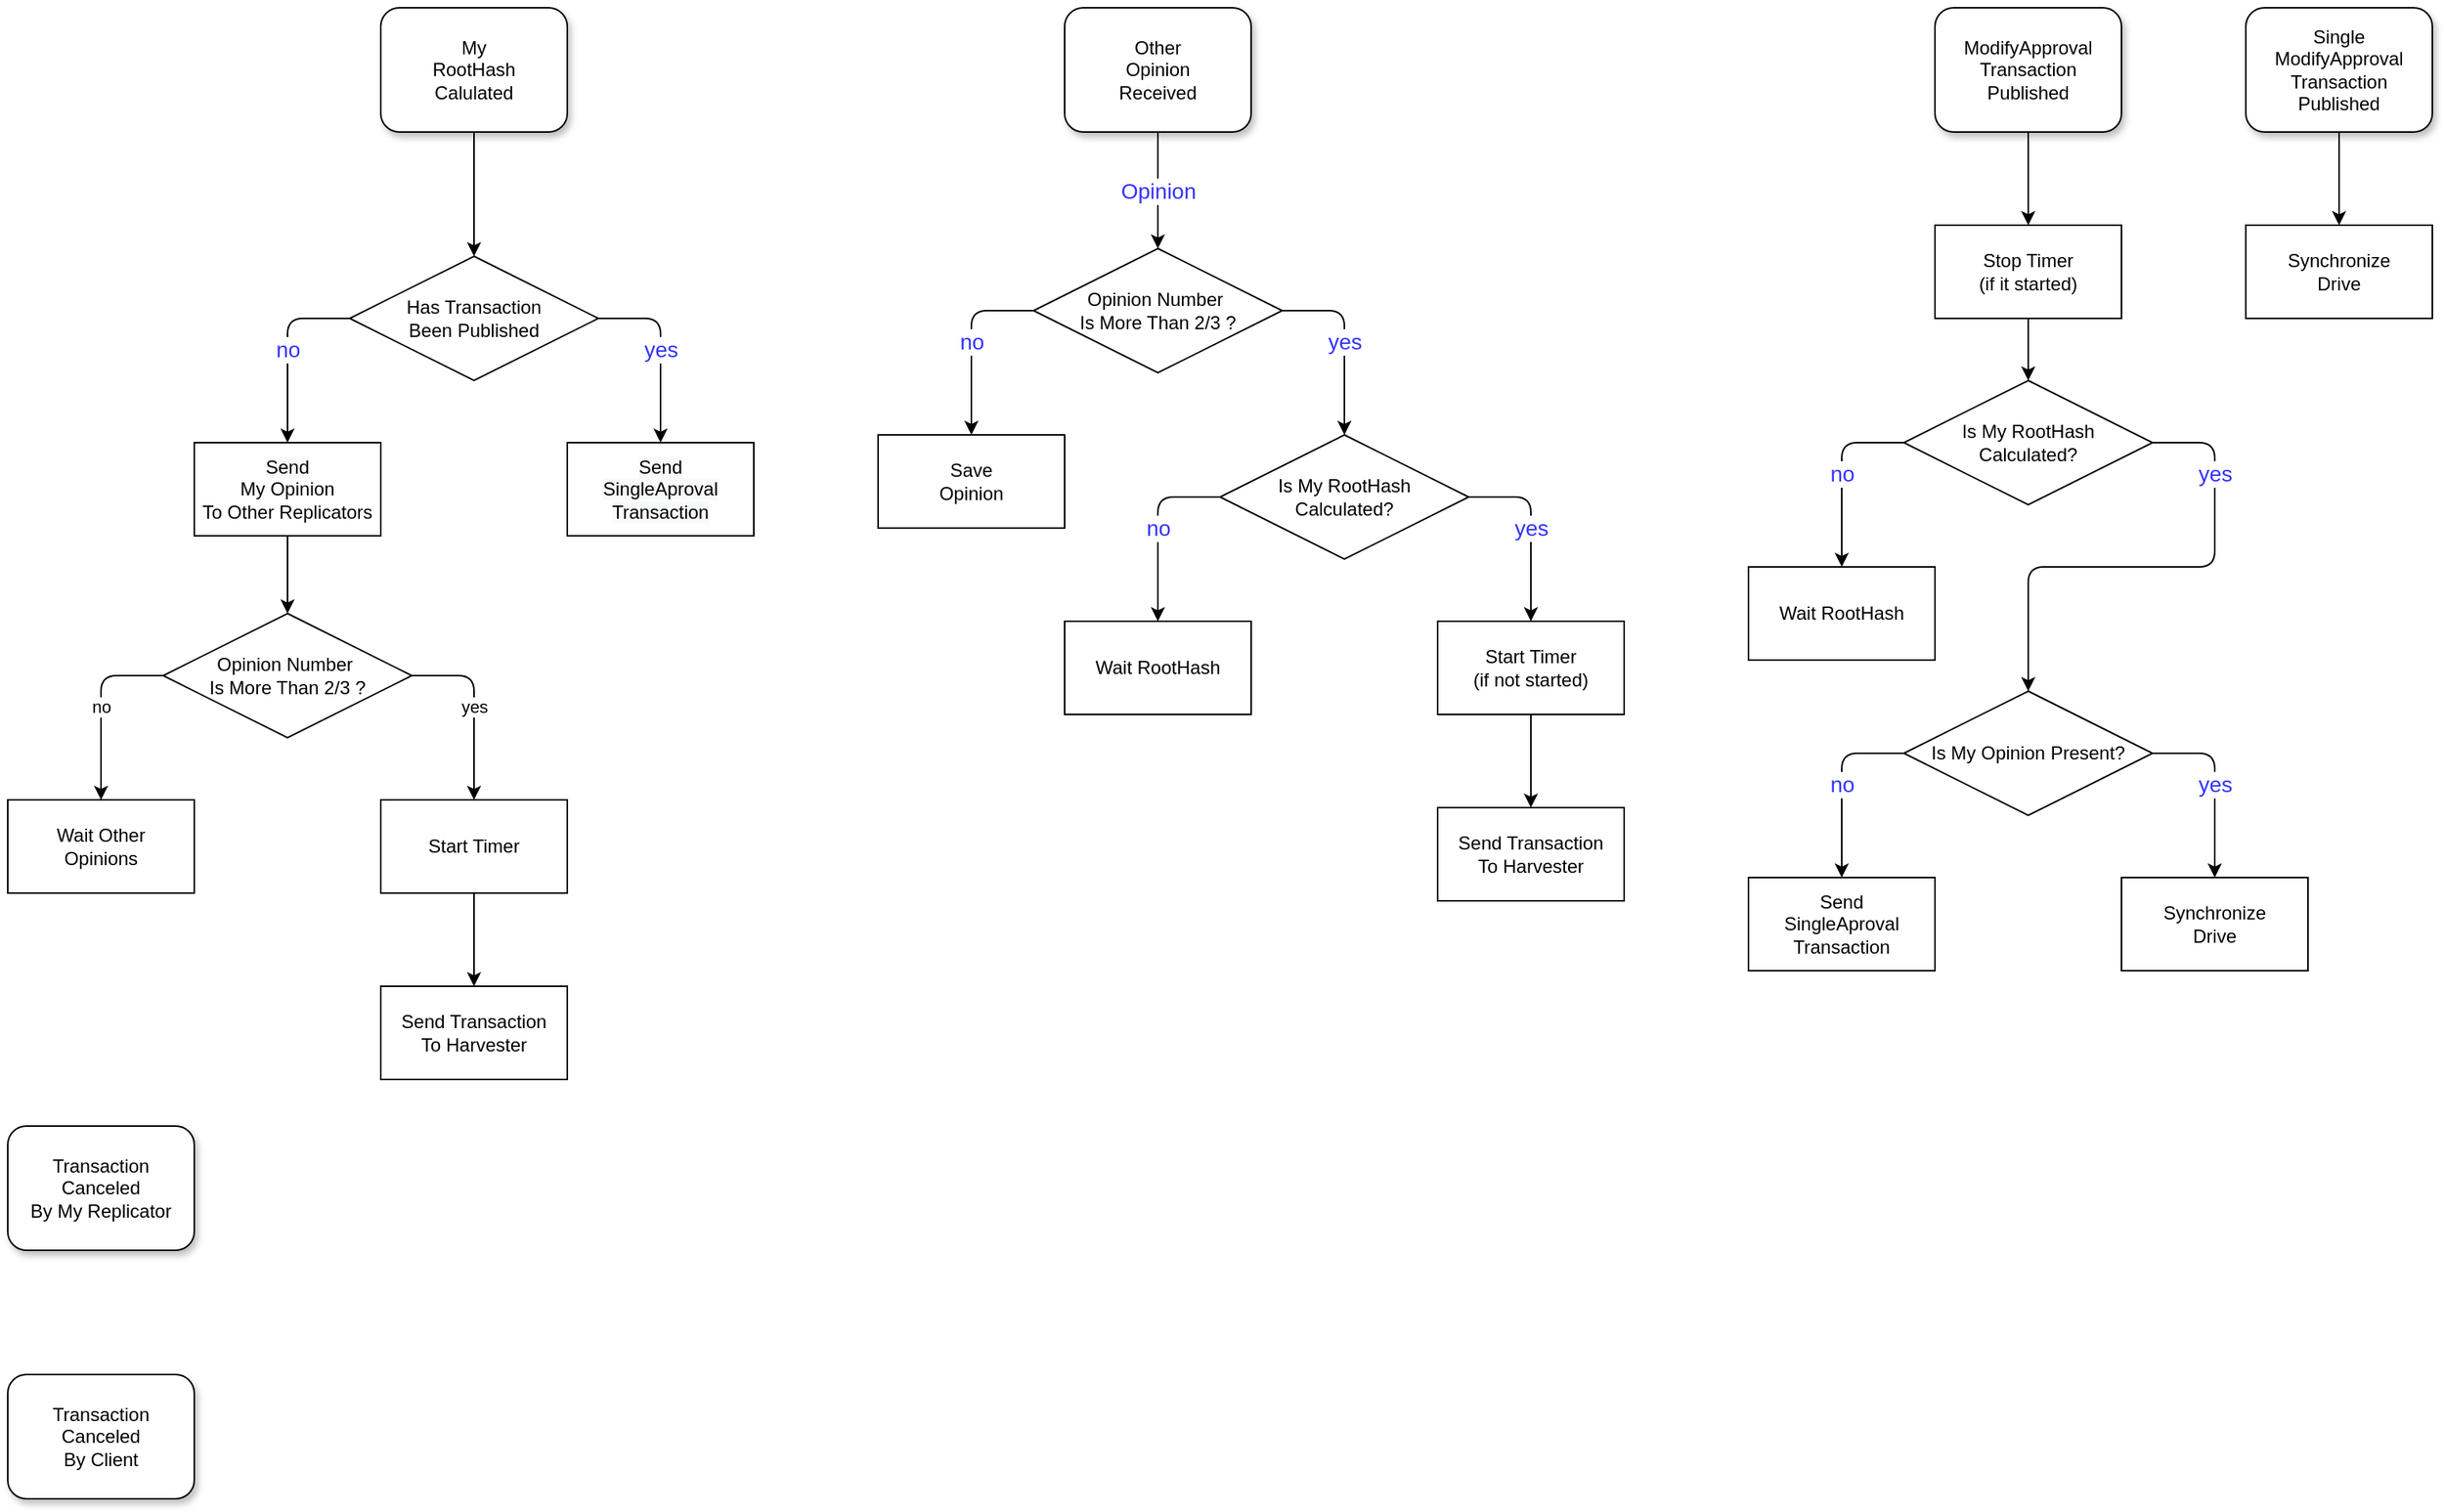 <mxfile version="15.2.7" type="device"><diagram id="3hxzyZlekJFAknyL-_68" name="Page-1"><mxGraphModel dx="1504" dy="924" grid="1" gridSize="10" guides="1" tooltips="1" connect="1" arrows="1" fold="1" page="1" pageScale="1" pageWidth="827" pageHeight="1169" math="0" shadow="0"><root><mxCell id="0"/><mxCell id="1" parent="0"/><mxCell id="JMEFJzcEO7WekP3bRmoO-1" value="My&lt;br&gt;RootHash&lt;br&gt;Calulated" style="rounded=1;whiteSpace=wrap;html=1;glass=0;shadow=1;" parent="1" vertex="1"><mxGeometry x="280" y="40" width="120" height="80" as="geometry"/></mxCell><mxCell id="JMEFJzcEO7WekP3bRmoO-2" value="ModifyApproval&lt;br&gt;Transaction&lt;br&gt;Published" style="rounded=1;whiteSpace=wrap;html=1;shadow=1;sketch=0;" parent="1" vertex="1"><mxGeometry x="1280" y="40" width="120" height="80" as="geometry"/></mxCell><mxCell id="JMEFJzcEO7WekP3bRmoO-3" value="Other&lt;br&gt;Opinion&lt;br&gt;Received" style="rounded=1;whiteSpace=wrap;html=1;shadow=1;" parent="1" vertex="1"><mxGeometry x="720" y="40" width="120" height="80" as="geometry"/></mxCell><mxCell id="JMEFJzcEO7WekP3bRmoO-5" value="Opinion" style="endArrow=classic;html=1;entryX=0.5;entryY=0;entryDx=0;entryDy=0;exitX=0.5;exitY=1;exitDx=0;exitDy=0;fontSize=14;fontColor=#3333FF;" parent="1" source="JMEFJzcEO7WekP3bRmoO-3" target="JMEFJzcEO7WekP3bRmoO-6" edge="1"><mxGeometry width="50" height="50" relative="1" as="geometry"><mxPoint x="1070" y="120" as="sourcePoint"/><mxPoint x="780" y="190" as="targetPoint"/><Array as="points"><mxPoint x="780" y="150"/></Array></mxGeometry></mxCell><mxCell id="JMEFJzcEO7WekP3bRmoO-6" value="Opinion Number&amp;nbsp;&lt;br&gt;Is More Than 2/3 ?" style="rhombus;whiteSpace=wrap;html=1;" parent="1" vertex="1"><mxGeometry x="700" y="195" width="160" height="80" as="geometry"/></mxCell><mxCell id="JMEFJzcEO7WekP3bRmoO-7" value="yes" style="endArrow=classic;html=1;exitX=1;exitY=0.5;exitDx=0;exitDy=0;fontSize=14;fontColor=#3333FF;" parent="1" source="JMEFJzcEO7WekP3bRmoO-6" edge="1"><mxGeometry width="50" height="50" relative="1" as="geometry"><mxPoint x="850" y="375" as="sourcePoint"/><mxPoint x="900" y="315" as="targetPoint"/><Array as="points"><mxPoint x="900" y="235"/></Array></mxGeometry></mxCell><mxCell id="JMEFJzcEO7WekP3bRmoO-8" value="no" style="endArrow=classic;html=1;exitX=0;exitY=0.5;exitDx=0;exitDy=0;fontSize=14;fontColor=#3333FF;" parent="1" source="JMEFJzcEO7WekP3bRmoO-6" edge="1"><mxGeometry width="50" height="50" relative="1" as="geometry"><mxPoint x="550" y="385" as="sourcePoint"/><mxPoint x="660" y="315" as="targetPoint"/><Array as="points"><mxPoint x="660" y="235"/></Array></mxGeometry></mxCell><mxCell id="JMEFJzcEO7WekP3bRmoO-9" value="Save&lt;br&gt;Opinion" style="rounded=0;whiteSpace=wrap;html=1;shadow=0;glass=0;sketch=0;" parent="1" vertex="1"><mxGeometry x="600" y="315" width="120" height="60" as="geometry"/></mxCell><mxCell id="JMEFJzcEO7WekP3bRmoO-10" value="Is My RootHash&lt;br&gt;Calculated?" style="rhombus;whiteSpace=wrap;html=1;" parent="1" vertex="1"><mxGeometry x="820" y="315" width="160" height="80" as="geometry"/></mxCell><mxCell id="JMEFJzcEO7WekP3bRmoO-11" value="yes" style="endArrow=classic;html=1;exitX=1;exitY=0.5;exitDx=0;exitDy=0;fontSize=14;fontColor=#3333FF;" parent="1" edge="1"><mxGeometry width="50" height="50" relative="1" as="geometry"><mxPoint x="980" y="355" as="sourcePoint"/><mxPoint x="1020" y="435" as="targetPoint"/><Array as="points"><mxPoint x="1020" y="355"/></Array></mxGeometry></mxCell><mxCell id="JMEFJzcEO7WekP3bRmoO-12" value="no" style="endArrow=classic;html=1;exitX=0;exitY=0.5;exitDx=0;exitDy=0;fontSize=14;fontColor=#3333FF;" parent="1" edge="1"><mxGeometry width="50" height="50" relative="1" as="geometry"><mxPoint x="820" y="355" as="sourcePoint"/><mxPoint x="780" y="435" as="targetPoint"/><Array as="points"><mxPoint x="780" y="355"/></Array></mxGeometry></mxCell><mxCell id="JMEFJzcEO7WekP3bRmoO-13" value="Wait RootHash" style="rounded=0;whiteSpace=wrap;html=1;shadow=0;glass=0;sketch=0;" parent="1" vertex="1"><mxGeometry x="720" y="435" width="120" height="60" as="geometry"/></mxCell><mxCell id="JMEFJzcEO7WekP3bRmoO-14" value="Start Timer&lt;br&gt;(if not started)" style="rounded=0;whiteSpace=wrap;html=1;shadow=0;glass=0;sketch=0;" parent="1" vertex="1"><mxGeometry x="960" y="435" width="120" height="60" as="geometry"/></mxCell><mxCell id="JMEFJzcEO7WekP3bRmoO-15" value="&lt;span&gt;Send Transaction&lt;/span&gt;&lt;br&gt;&lt;span&gt;To Harvester&lt;/span&gt;" style="rounded=0;whiteSpace=wrap;html=1;shadow=0;glass=0;sketch=0;" parent="1" vertex="1"><mxGeometry x="960" y="555" width="120" height="60" as="geometry"/></mxCell><mxCell id="JMEFJzcEO7WekP3bRmoO-16" value="" style="endArrow=classic;html=1;" parent="1" edge="1"><mxGeometry width="50" height="50" relative="1" as="geometry"><mxPoint x="1020" y="495" as="sourcePoint"/><mxPoint x="1020" y="555" as="targetPoint"/></mxGeometry></mxCell><mxCell id="JMEFJzcEO7WekP3bRmoO-19" value="Opinion Number&amp;nbsp;&lt;br&gt;Is More Than 2/3 ?" style="rhombus;whiteSpace=wrap;html=1;" parent="1" vertex="1"><mxGeometry x="140" y="430" width="160" height="80" as="geometry"/></mxCell><mxCell id="JMEFJzcEO7WekP3bRmoO-20" value="no" style="endArrow=classic;html=1;exitX=0;exitY=0.5;exitDx=0;exitDy=0;" parent="1" edge="1"><mxGeometry width="50" height="50" relative="1" as="geometry"><mxPoint x="140" y="470" as="sourcePoint"/><mxPoint x="100" y="550" as="targetPoint"/><Array as="points"><mxPoint x="100" y="470"/></Array></mxGeometry></mxCell><mxCell id="JMEFJzcEO7WekP3bRmoO-21" value="yes" style="endArrow=classic;html=1;exitX=1;exitY=0.5;exitDx=0;exitDy=0;" parent="1" edge="1"><mxGeometry width="50" height="50" relative="1" as="geometry"><mxPoint x="300" y="470" as="sourcePoint"/><mxPoint x="340" y="550" as="targetPoint"/><Array as="points"><mxPoint x="340" y="470"/></Array></mxGeometry></mxCell><mxCell id="JMEFJzcEO7WekP3bRmoO-23" value="Wait Other&lt;br&gt;Opinions" style="rounded=0;whiteSpace=wrap;html=1;shadow=0;glass=0;sketch=0;" parent="1" vertex="1"><mxGeometry x="40" y="550" width="120" height="60" as="geometry"/></mxCell><mxCell id="JMEFJzcEO7WekP3bRmoO-24" value="Start Timer" style="rounded=0;whiteSpace=wrap;html=1;shadow=0;glass=0;sketch=0;" parent="1" vertex="1"><mxGeometry x="280" y="550" width="120" height="60" as="geometry"/></mxCell><mxCell id="JMEFJzcEO7WekP3bRmoO-25" value="&lt;span&gt;Send Transaction&lt;/span&gt;&lt;br&gt;&lt;span&gt;To Harvester&lt;/span&gt;" style="rounded=0;whiteSpace=wrap;html=1;shadow=0;glass=0;sketch=0;" parent="1" vertex="1"><mxGeometry x="280" y="670" width="120" height="60" as="geometry"/></mxCell><mxCell id="JMEFJzcEO7WekP3bRmoO-26" value="" style="endArrow=classic;html=1;" parent="1" edge="1"><mxGeometry width="50" height="50" relative="1" as="geometry"><mxPoint x="340" y="610" as="sourcePoint"/><mxPoint x="340" y="670" as="targetPoint"/></mxGeometry></mxCell><mxCell id="JMEFJzcEO7WekP3bRmoO-27" value="" style="endArrow=classic;html=1;exitX=0.5;exitY=1;exitDx=0;exitDy=0;entryX=0.5;entryY=0;entryDx=0;entryDy=0;" parent="1" source="JMEFJzcEO7WekP3bRmoO-1" target="JMEFJzcEO7WekP3bRmoO-34" edge="1"><mxGeometry width="50" height="50" relative="1" as="geometry"><mxPoint x="160" y="210" as="sourcePoint"/><mxPoint x="340" y="190" as="targetPoint"/></mxGeometry></mxCell><mxCell id="JMEFJzcEO7WekP3bRmoO-30" value="Send&lt;br&gt;SingleAproval&lt;br&gt;Transaction" style="rounded=0;whiteSpace=wrap;html=1;shadow=0;glass=0;sketch=0;" parent="1" vertex="1"><mxGeometry x="1160" y="600" width="120" height="60" as="geometry"/></mxCell><mxCell id="JMEFJzcEO7WekP3bRmoO-31" value="Is My RootHash&lt;br&gt;Calculated?" style="rhombus;whiteSpace=wrap;html=1;" parent="1" vertex="1"><mxGeometry x="1260" y="280" width="160" height="80" as="geometry"/></mxCell><mxCell id="JMEFJzcEO7WekP3bRmoO-32" value="no" style="endArrow=classic;html=1;exitX=0;exitY=0.5;exitDx=0;exitDy=0;fontSize=14;fontColor=#3333FF;" parent="1" edge="1"><mxGeometry width="50" height="50" relative="1" as="geometry"><mxPoint x="1260" y="320" as="sourcePoint"/><mxPoint x="1220" y="400" as="targetPoint"/><Array as="points"><mxPoint x="1220" y="320"/></Array></mxGeometry></mxCell><mxCell id="JMEFJzcEO7WekP3bRmoO-33" value="Stop Timer&lt;br&gt;(if it started)" style="rounded=0;whiteSpace=wrap;html=1;shadow=0;glass=0;sketch=0;" parent="1" vertex="1"><mxGeometry x="1280" y="180" width="120" height="60" as="geometry"/></mxCell><mxCell id="JMEFJzcEO7WekP3bRmoO-34" value="Has Transaction&lt;br&gt;Been Published" style="rhombus;whiteSpace=wrap;html=1;" parent="1" vertex="1"><mxGeometry x="260" y="200" width="160" height="80" as="geometry"/></mxCell><mxCell id="JMEFJzcEO7WekP3bRmoO-35" value="no" style="endArrow=classic;html=1;exitX=0;exitY=0.5;exitDx=0;exitDy=0;fontSize=14;fontColor=#3333FF;" parent="1" edge="1"><mxGeometry width="50" height="50" relative="1" as="geometry"><mxPoint x="260" y="240" as="sourcePoint"/><mxPoint x="220" y="320" as="targetPoint"/><Array as="points"><mxPoint x="220" y="240"/></Array></mxGeometry></mxCell><mxCell id="JMEFJzcEO7WekP3bRmoO-36" value="yes" style="endArrow=classic;html=1;exitX=1;exitY=0.5;exitDx=0;exitDy=0;fontSize=14;fontColor=#3333FF;" parent="1" edge="1"><mxGeometry width="50" height="50" relative="1" as="geometry"><mxPoint x="420" y="240" as="sourcePoint"/><mxPoint x="460" y="320" as="targetPoint"/><Array as="points"><mxPoint x="460" y="240"/></Array></mxGeometry></mxCell><mxCell id="JMEFJzcEO7WekP3bRmoO-37" value="&lt;span style=&quot;color: rgb(0 , 0 , 0) ; font-family: &amp;#34;helvetica&amp;#34; ; font-size: 12px ; font-style: normal ; font-weight: 400 ; letter-spacing: normal ; text-align: center ; text-indent: 0px ; text-transform: none ; word-spacing: 0px ; background-color: rgb(248 , 249 , 250) ; display: inline ; float: none&quot;&gt;Send&lt;/span&gt;&lt;br style=&quot;color: rgb(0 , 0 , 0) ; font-family: &amp;#34;helvetica&amp;#34; ; font-size: 12px ; font-style: normal ; font-weight: 400 ; letter-spacing: normal ; text-align: center ; text-indent: 0px ; text-transform: none ; word-spacing: 0px ; background-color: rgb(248 , 249 , 250)&quot;&gt;&lt;span style=&quot;color: rgb(0 , 0 , 0) ; font-family: &amp;#34;helvetica&amp;#34; ; font-size: 12px ; font-style: normal ; font-weight: 400 ; letter-spacing: normal ; text-align: center ; text-indent: 0px ; text-transform: none ; word-spacing: 0px ; background-color: rgb(248 , 249 , 250) ; display: inline ; float: none&quot;&gt;SingleAproval&lt;/span&gt;&lt;br style=&quot;color: rgb(0 , 0 , 0) ; font-family: &amp;#34;helvetica&amp;#34; ; font-size: 12px ; font-style: normal ; font-weight: 400 ; letter-spacing: normal ; text-align: center ; text-indent: 0px ; text-transform: none ; word-spacing: 0px ; background-color: rgb(248 , 249 , 250)&quot;&gt;&lt;span style=&quot;color: rgb(0 , 0 , 0) ; font-family: &amp;#34;helvetica&amp;#34; ; font-size: 12px ; font-style: normal ; font-weight: 400 ; letter-spacing: normal ; text-align: center ; text-indent: 0px ; text-transform: none ; word-spacing: 0px ; background-color: rgb(248 , 249 , 250) ; display: inline ; float: none&quot;&gt;Transaction&lt;/span&gt;" style="rounded=0;whiteSpace=wrap;html=1;shadow=0;glass=0;sketch=0;" parent="1" vertex="1"><mxGeometry x="400" y="320" width="120" height="60" as="geometry"/></mxCell><mxCell id="JMEFJzcEO7WekP3bRmoO-38" value="Wait RootHash" style="rounded=0;whiteSpace=wrap;html=1;shadow=0;glass=0;sketch=0;" parent="1" vertex="1"><mxGeometry x="1160" y="400" width="120" height="60" as="geometry"/></mxCell><mxCell id="JMEFJzcEO7WekP3bRmoO-39" value="" style="endArrow=classic;html=1;exitX=0.5;exitY=1;exitDx=0;exitDy=0;entryX=0.5;entryY=0;entryDx=0;entryDy=0;" parent="1" source="JMEFJzcEO7WekP3bRmoO-2" target="JMEFJzcEO7WekP3bRmoO-33" edge="1"><mxGeometry width="50" height="50" relative="1" as="geometry"><mxPoint x="1190" y="750" as="sourcePoint"/><mxPoint x="1240" y="700" as="targetPoint"/></mxGeometry></mxCell><mxCell id="JMEFJzcEO7WekP3bRmoO-40" value="" style="endArrow=classic;html=1;exitX=0.5;exitY=1;exitDx=0;exitDy=0;" parent="1" source="JMEFJzcEO7WekP3bRmoO-33" target="JMEFJzcEO7WekP3bRmoO-31" edge="1"><mxGeometry width="50" height="50" relative="1" as="geometry"><mxPoint x="1490" y="290" as="sourcePoint"/><mxPoint x="1540" y="240" as="targetPoint"/></mxGeometry></mxCell><mxCell id="JMEFJzcEO7WekP3bRmoO-41" value="yes" style="endArrow=classic;html=1;exitX=1;exitY=0.5;exitDx=0;exitDy=0;fontSize=14;fontColor=#3333FF;entryX=0.5;entryY=0;entryDx=0;entryDy=0;" parent="1" target="VQsclywmffaOFnbAgXFg-1" edge="1"><mxGeometry x="-0.625" width="50" height="50" relative="1" as="geometry"><mxPoint x="1420" y="320" as="sourcePoint"/><mxPoint x="1460" y="480" as="targetPoint"/><Array as="points"><mxPoint x="1460" y="320"/><mxPoint x="1460" y="400"/><mxPoint x="1340" y="400"/></Array><mxPoint as="offset"/></mxGeometry></mxCell><mxCell id="JMEFJzcEO7WekP3bRmoO-48" value="Single&lt;br&gt;ModifyApproval&lt;br&gt;Transaction&lt;br&gt;Published" style="rounded=1;whiteSpace=wrap;html=1;shadow=1;sketch=0;" parent="1" vertex="1"><mxGeometry x="1480" y="40" width="120" height="80" as="geometry"/></mxCell><mxCell id="VQsclywmffaOFnbAgXFg-1" value="Is My Opinion Present?" style="rhombus;whiteSpace=wrap;html=1;" parent="1" vertex="1"><mxGeometry x="1260" y="480" width="160" height="80" as="geometry"/></mxCell><mxCell id="VQsclywmffaOFnbAgXFg-2" value="no" style="endArrow=classic;html=1;exitX=0;exitY=0.5;exitDx=0;exitDy=0;fontSize=14;fontColor=#3333FF;" parent="1" edge="1"><mxGeometry width="50" height="50" relative="1" as="geometry"><mxPoint x="1260" y="520" as="sourcePoint"/><mxPoint x="1220" y="600" as="targetPoint"/><Array as="points"><mxPoint x="1220" y="520"/></Array></mxGeometry></mxCell><mxCell id="VQsclywmffaOFnbAgXFg-3" value="yes" style="endArrow=classic;html=1;exitX=1;exitY=0.5;exitDx=0;exitDy=0;fontSize=14;fontColor=#3333FF;" parent="1" edge="1"><mxGeometry width="50" height="50" relative="1" as="geometry"><mxPoint x="1420" y="520" as="sourcePoint"/><mxPoint x="1460" y="600" as="targetPoint"/><Array as="points"><mxPoint x="1460" y="520"/></Array></mxGeometry></mxCell><mxCell id="VQsclywmffaOFnbAgXFg-4" value="Synchronize&lt;br&gt;Drive" style="rounded=0;whiteSpace=wrap;html=1;shadow=0;glass=0;sketch=0;" parent="1" vertex="1"><mxGeometry x="1400" y="600" width="120" height="60" as="geometry"/></mxCell><mxCell id="VQsclywmffaOFnbAgXFg-6" value="Transaction&lt;br&gt;Canceled&lt;br&gt;By My Replicator" style="rounded=1;whiteSpace=wrap;html=1;glass=0;shadow=1;" parent="1" vertex="1"><mxGeometry x="40" y="760" width="120" height="80" as="geometry"/></mxCell><mxCell id="VQsclywmffaOFnbAgXFg-7" value="Transaction&lt;br&gt;Canceled&lt;br&gt;By Client" style="rounded=1;whiteSpace=wrap;html=1;glass=0;shadow=1;" parent="1" vertex="1"><mxGeometry x="40" y="920" width="120" height="80" as="geometry"/></mxCell><mxCell id="EvXteiSqE8ztGM5SMhLt-1" value="Synchronize&lt;br&gt;Drive" style="rounded=0;whiteSpace=wrap;html=1;shadow=0;glass=0;sketch=0;" vertex="1" parent="1"><mxGeometry x="1480" y="180" width="120" height="60" as="geometry"/></mxCell><mxCell id="EvXteiSqE8ztGM5SMhLt-2" value="" style="endArrow=classic;html=1;exitX=0.5;exitY=1;exitDx=0;exitDy=0;entryX=0.5;entryY=0;entryDx=0;entryDy=0;" edge="1" parent="1" source="JMEFJzcEO7WekP3bRmoO-48" target="EvXteiSqE8ztGM5SMhLt-1"><mxGeometry width="50" height="50" relative="1" as="geometry"><mxPoint x="1090" y="510" as="sourcePoint"/><mxPoint x="1140" y="460" as="targetPoint"/></mxGeometry></mxCell><mxCell id="EvXteiSqE8ztGM5SMhLt-3" value="&lt;span style=&quot;color: rgb(0 , 0 , 0) ; font-family: &amp;#34;helvetica&amp;#34; ; font-size: 12px ; font-style: normal ; font-weight: 400 ; letter-spacing: normal ; text-align: center ; text-indent: 0px ; text-transform: none ; word-spacing: 0px ; background-color: rgb(248 , 249 , 250) ; display: inline ; float: none&quot;&gt;Send&lt;/span&gt;&lt;br style=&quot;color: rgb(0 , 0 , 0) ; font-family: &amp;#34;helvetica&amp;#34; ; font-size: 12px ; font-style: normal ; font-weight: 400 ; letter-spacing: normal ; text-align: center ; text-indent: 0px ; text-transform: none ; word-spacing: 0px ; background-color: rgb(248 , 249 , 250)&quot;&gt;&lt;font face=&quot;helvetica&quot;&gt;My Opinion&lt;/font&gt;&lt;br style=&quot;color: rgb(0 , 0 , 0) ; font-family: &amp;#34;helvetica&amp;#34; ; font-size: 12px ; font-style: normal ; font-weight: 400 ; letter-spacing: normal ; text-align: center ; text-indent: 0px ; text-transform: none ; word-spacing: 0px ; background-color: rgb(248 , 249 , 250)&quot;&gt;&lt;font face=&quot;helvetica&quot;&gt;To Other Replicators&lt;/font&gt;" style="rounded=0;whiteSpace=wrap;html=1;shadow=0;glass=0;sketch=0;" vertex="1" parent="1"><mxGeometry x="160" y="320" width="120" height="60" as="geometry"/></mxCell><mxCell id="EvXteiSqE8ztGM5SMhLt-4" value="" style="endArrow=classic;html=1;exitX=0.5;exitY=1;exitDx=0;exitDy=0;entryX=0.5;entryY=0;entryDx=0;entryDy=0;" edge="1" parent="1" source="EvXteiSqE8ztGM5SMhLt-3" target="JMEFJzcEO7WekP3bRmoO-19"><mxGeometry width="50" height="50" relative="1" as="geometry"><mxPoint x="70" y="440" as="sourcePoint"/><mxPoint x="120" y="390" as="targetPoint"/></mxGeometry></mxCell></root></mxGraphModel></diagram></mxfile>